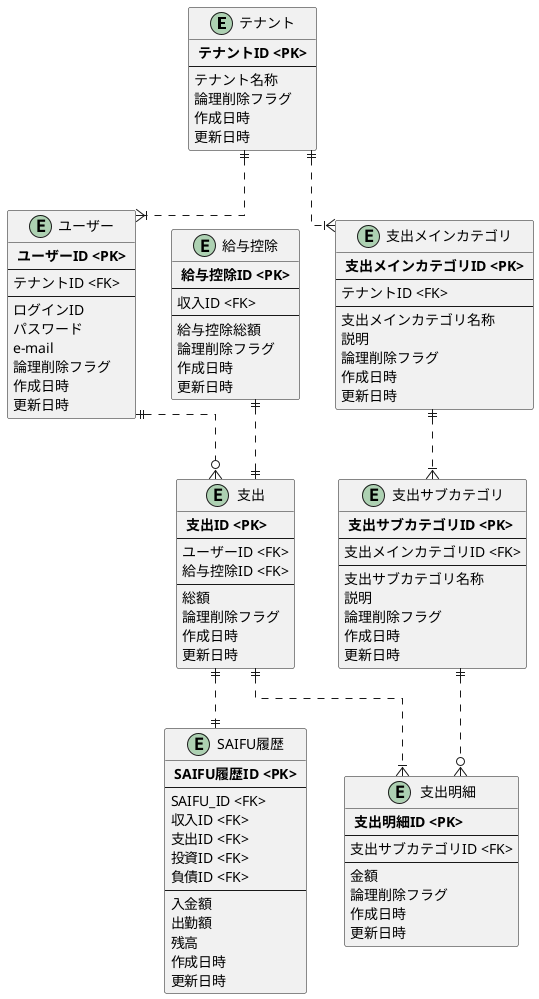 @startuml ER_Concept
skinparam linetype ortho

' Entity
entity "テナント" as tenant {
  ** テナントID <PK> **
  --
  テナント名称
  論理削除フラグ
  作成日時
  更新日時
}

entity "ユーザー" as user {
  ** ユーザーID <PK> **
  --
  テナントID <FK>
  --
  ログインID
  パスワード
  e-mail
  論理削除フラグ
  作成日時
  更新日時
}

entity "SAIFU履歴" as saifuHistory {
  ** SAIFU履歴ID <PK> **
  --
  SAIFU_ID <FK>
  収入ID <FK>
  支出ID <FK>
  投資ID <FK>
  負債ID <FK>
  --
  入金額
  出勤額
  残高
  作成日時
  更新日時
}

entity "給与控除" as salaryDeduction {
  ** 給与控除ID <PK> **
  --
  収入ID <FK>
  --
  給与控除総額
  論理削除フラグ
  作成日時
  更新日時
}

entity "支出" as expense {
  ** 支出ID <PK> **
  --
  ユーザーID <FK>
  給与控除ID <FK>
  --
  総額
  論理削除フラグ
  作成日時
  更新日時
}

entity "支出明細" as expenseDetail {
  ** 支出明細ID <PK> **
  --
  支出サブカテゴリID <FK>
  --
  金額
  論理削除フラグ
  作成日時
  更新日時
}

entity "支出メインカテゴリ" as expenseCategoryMain {
  ** 支出メインカテゴリID <PK> **
  --
  テナントID <FK>
  --
  支出メインカテゴリ名称
  説明
  論理削除フラグ
  作成日時
  更新日時
}

entity "支出サブカテゴリ" as expenseCategorySub {
  ** 支出サブカテゴリID <PK> **
  --
  支出メインカテゴリID <FK>
  --
  支出サブカテゴリ名称
  説明
  論理削除フラグ
  作成日時
  更新日時
}


' Relation

' Account
tenant ||..|{user

' Expense
tenant ||..|{expenseCategoryMain
expenseCategoryMain ||..|{expenseCategorySub
expenseCategorySub ||..o{expenseDetail
salaryDeduction ||..||expense
expense ||..|{expenseDetail
expense ||..||saifuHistory
user ||..o{expense

@enduml